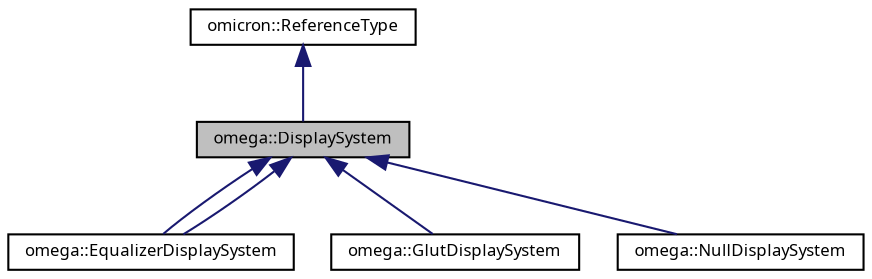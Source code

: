 digraph "omega::DisplaySystem"
{
  bgcolor="transparent";
  edge [fontname="FreeSans.ttf",fontsize="8",labelfontname="FreeSans.ttf",labelfontsize="8"];
  node [fontname="FreeSans.ttf",fontsize="8",shape=record];
  Node1 [label="omega::DisplaySystem",height=0.2,width=0.4,color="black", fillcolor="grey75", style="filled", fontcolor="black"];
  Node2 -> Node1 [dir="back",color="midnightblue",fontsize="8",style="solid",fontname="FreeSans.ttf"];
  Node2 [label="omicron::ReferenceType",height=0.2,width=0.4,color="black",URL="$classomicron_1_1_reference_type.html",tooltip="Implements a base class for reference-counted types. "];
  Node1 -> Node3 [dir="back",color="midnightblue",fontsize="8",style="solid",fontname="FreeSans.ttf"];
  Node3 [label="omega::EqualizerDisplaySystem",height=0.2,width=0.4,color="black",URL="$classomega_1_1_equalizer_display_system.html"];
  Node1 -> Node3 [dir="back",color="midnightblue",fontsize="8",style="solid",fontname="FreeSans.ttf"];
  Node1 -> Node4 [dir="back",color="midnightblue",fontsize="8",style="solid",fontname="FreeSans.ttf"];
  Node4 [label="omega::GlutDisplaySystem",height=0.2,width=0.4,color="black",URL="$classomega_1_1_glut_display_system.html",tooltip="Implements a display system based on GLUT, offering a single render window and mouse input support..."];
  Node1 -> Node5 [dir="back",color="midnightblue",fontsize="8",style="solid",fontname="FreeSans.ttf"];
  Node5 [label="omega::NullDisplaySystem",height=0.2,width=0.4,color="black",URL="$classomega_1_1_null_display_system.html",tooltip="Implements a basic &#39;empty&#39; display system that can be used to launch some applications in headless mo..."];
}
